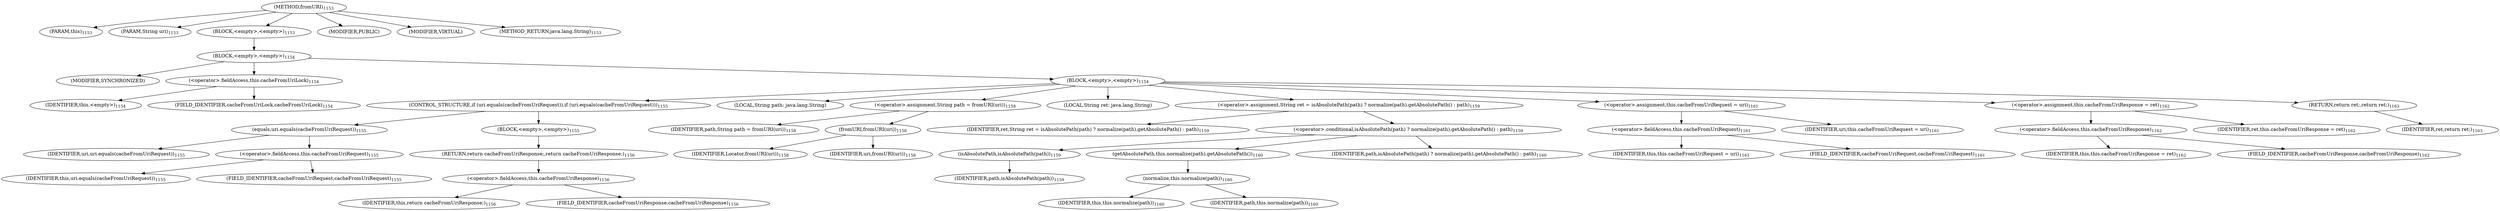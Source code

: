 digraph "fromURI" {  
"2065" [label = <(METHOD,fromURI)<SUB>1153</SUB>> ]
"80" [label = <(PARAM,this)<SUB>1153</SUB>> ]
"2066" [label = <(PARAM,String uri)<SUB>1153</SUB>> ]
"2067" [label = <(BLOCK,&lt;empty&gt;,&lt;empty&gt;)<SUB>1153</SUB>> ]
"2068" [label = <(BLOCK,&lt;empty&gt;,&lt;empty&gt;)<SUB>1154</SUB>> ]
"2069" [label = <(MODIFIER,SYNCHRONIZED)> ]
"2070" [label = <(&lt;operator&gt;.fieldAccess,this.cacheFromUriLock)<SUB>1154</SUB>> ]
"2071" [label = <(IDENTIFIER,this,&lt;empty&gt;)<SUB>1154</SUB>> ]
"2072" [label = <(FIELD_IDENTIFIER,cacheFromUriLock,cacheFromUriLock)<SUB>1154</SUB>> ]
"2073" [label = <(BLOCK,&lt;empty&gt;,&lt;empty&gt;)<SUB>1154</SUB>> ]
"2074" [label = <(CONTROL_STRUCTURE,if (uri.equals(cacheFromUriRequest)),if (uri.equals(cacheFromUriRequest)))<SUB>1155</SUB>> ]
"2075" [label = <(equals,uri.equals(cacheFromUriRequest))<SUB>1155</SUB>> ]
"2076" [label = <(IDENTIFIER,uri,uri.equals(cacheFromUriRequest))<SUB>1155</SUB>> ]
"2077" [label = <(&lt;operator&gt;.fieldAccess,this.cacheFromUriRequest)<SUB>1155</SUB>> ]
"2078" [label = <(IDENTIFIER,this,uri.equals(cacheFromUriRequest))<SUB>1155</SUB>> ]
"2079" [label = <(FIELD_IDENTIFIER,cacheFromUriRequest,cacheFromUriRequest)<SUB>1155</SUB>> ]
"2080" [label = <(BLOCK,&lt;empty&gt;,&lt;empty&gt;)<SUB>1155</SUB>> ]
"2081" [label = <(RETURN,return cacheFromUriResponse;,return cacheFromUriResponse;)<SUB>1156</SUB>> ]
"2082" [label = <(&lt;operator&gt;.fieldAccess,this.cacheFromUriResponse)<SUB>1156</SUB>> ]
"2083" [label = <(IDENTIFIER,this,return cacheFromUriResponse;)<SUB>1156</SUB>> ]
"2084" [label = <(FIELD_IDENTIFIER,cacheFromUriResponse,cacheFromUriResponse)<SUB>1156</SUB>> ]
"2085" [label = <(LOCAL,String path: java.lang.String)> ]
"2086" [label = <(&lt;operator&gt;.assignment,String path = fromURI(uri))<SUB>1158</SUB>> ]
"2087" [label = <(IDENTIFIER,path,String path = fromURI(uri))<SUB>1158</SUB>> ]
"2088" [label = <(fromURI,fromURI(uri))<SUB>1158</SUB>> ]
"2089" [label = <(IDENTIFIER,Locator,fromURI(uri))<SUB>1158</SUB>> ]
"2090" [label = <(IDENTIFIER,uri,fromURI(uri))<SUB>1158</SUB>> ]
"2091" [label = <(LOCAL,String ret: java.lang.String)> ]
"2092" [label = <(&lt;operator&gt;.assignment,String ret = isAbsolutePath(path) ? normalize(path).getAbsolutePath() : path)<SUB>1159</SUB>> ]
"2093" [label = <(IDENTIFIER,ret,String ret = isAbsolutePath(path) ? normalize(path).getAbsolutePath() : path)<SUB>1159</SUB>> ]
"2094" [label = <(&lt;operator&gt;.conditional,isAbsolutePath(path) ? normalize(path).getAbsolutePath() : path)<SUB>1159</SUB>> ]
"2095" [label = <(isAbsolutePath,isAbsolutePath(path))<SUB>1159</SUB>> ]
"2096" [label = <(IDENTIFIER,path,isAbsolutePath(path))<SUB>1159</SUB>> ]
"2097" [label = <(getAbsolutePath,this.normalize(path).getAbsolutePath())<SUB>1160</SUB>> ]
"2098" [label = <(normalize,this.normalize(path))<SUB>1160</SUB>> ]
"79" [label = <(IDENTIFIER,this,this.normalize(path))<SUB>1160</SUB>> ]
"2099" [label = <(IDENTIFIER,path,this.normalize(path))<SUB>1160</SUB>> ]
"2100" [label = <(IDENTIFIER,path,isAbsolutePath(path) ? normalize(path).getAbsolutePath() : path)<SUB>1160</SUB>> ]
"2101" [label = <(&lt;operator&gt;.assignment,this.cacheFromUriRequest = uri)<SUB>1161</SUB>> ]
"2102" [label = <(&lt;operator&gt;.fieldAccess,this.cacheFromUriRequest)<SUB>1161</SUB>> ]
"2103" [label = <(IDENTIFIER,this,this.cacheFromUriRequest = uri)<SUB>1161</SUB>> ]
"2104" [label = <(FIELD_IDENTIFIER,cacheFromUriRequest,cacheFromUriRequest)<SUB>1161</SUB>> ]
"2105" [label = <(IDENTIFIER,uri,this.cacheFromUriRequest = uri)<SUB>1161</SUB>> ]
"2106" [label = <(&lt;operator&gt;.assignment,this.cacheFromUriResponse = ret)<SUB>1162</SUB>> ]
"2107" [label = <(&lt;operator&gt;.fieldAccess,this.cacheFromUriResponse)<SUB>1162</SUB>> ]
"2108" [label = <(IDENTIFIER,this,this.cacheFromUriResponse = ret)<SUB>1162</SUB>> ]
"2109" [label = <(FIELD_IDENTIFIER,cacheFromUriResponse,cacheFromUriResponse)<SUB>1162</SUB>> ]
"2110" [label = <(IDENTIFIER,ret,this.cacheFromUriResponse = ret)<SUB>1162</SUB>> ]
"2111" [label = <(RETURN,return ret;,return ret;)<SUB>1163</SUB>> ]
"2112" [label = <(IDENTIFIER,ret,return ret;)<SUB>1163</SUB>> ]
"2113" [label = <(MODIFIER,PUBLIC)> ]
"2114" [label = <(MODIFIER,VIRTUAL)> ]
"2115" [label = <(METHOD_RETURN,java.lang.String)<SUB>1153</SUB>> ]
  "2065" -> "80" 
  "2065" -> "2066" 
  "2065" -> "2067" 
  "2065" -> "2113" 
  "2065" -> "2114" 
  "2065" -> "2115" 
  "2067" -> "2068" 
  "2068" -> "2069" 
  "2068" -> "2070" 
  "2068" -> "2073" 
  "2070" -> "2071" 
  "2070" -> "2072" 
  "2073" -> "2074" 
  "2073" -> "2085" 
  "2073" -> "2086" 
  "2073" -> "2091" 
  "2073" -> "2092" 
  "2073" -> "2101" 
  "2073" -> "2106" 
  "2073" -> "2111" 
  "2074" -> "2075" 
  "2074" -> "2080" 
  "2075" -> "2076" 
  "2075" -> "2077" 
  "2077" -> "2078" 
  "2077" -> "2079" 
  "2080" -> "2081" 
  "2081" -> "2082" 
  "2082" -> "2083" 
  "2082" -> "2084" 
  "2086" -> "2087" 
  "2086" -> "2088" 
  "2088" -> "2089" 
  "2088" -> "2090" 
  "2092" -> "2093" 
  "2092" -> "2094" 
  "2094" -> "2095" 
  "2094" -> "2097" 
  "2094" -> "2100" 
  "2095" -> "2096" 
  "2097" -> "2098" 
  "2098" -> "79" 
  "2098" -> "2099" 
  "2101" -> "2102" 
  "2101" -> "2105" 
  "2102" -> "2103" 
  "2102" -> "2104" 
  "2106" -> "2107" 
  "2106" -> "2110" 
  "2107" -> "2108" 
  "2107" -> "2109" 
  "2111" -> "2112" 
}
